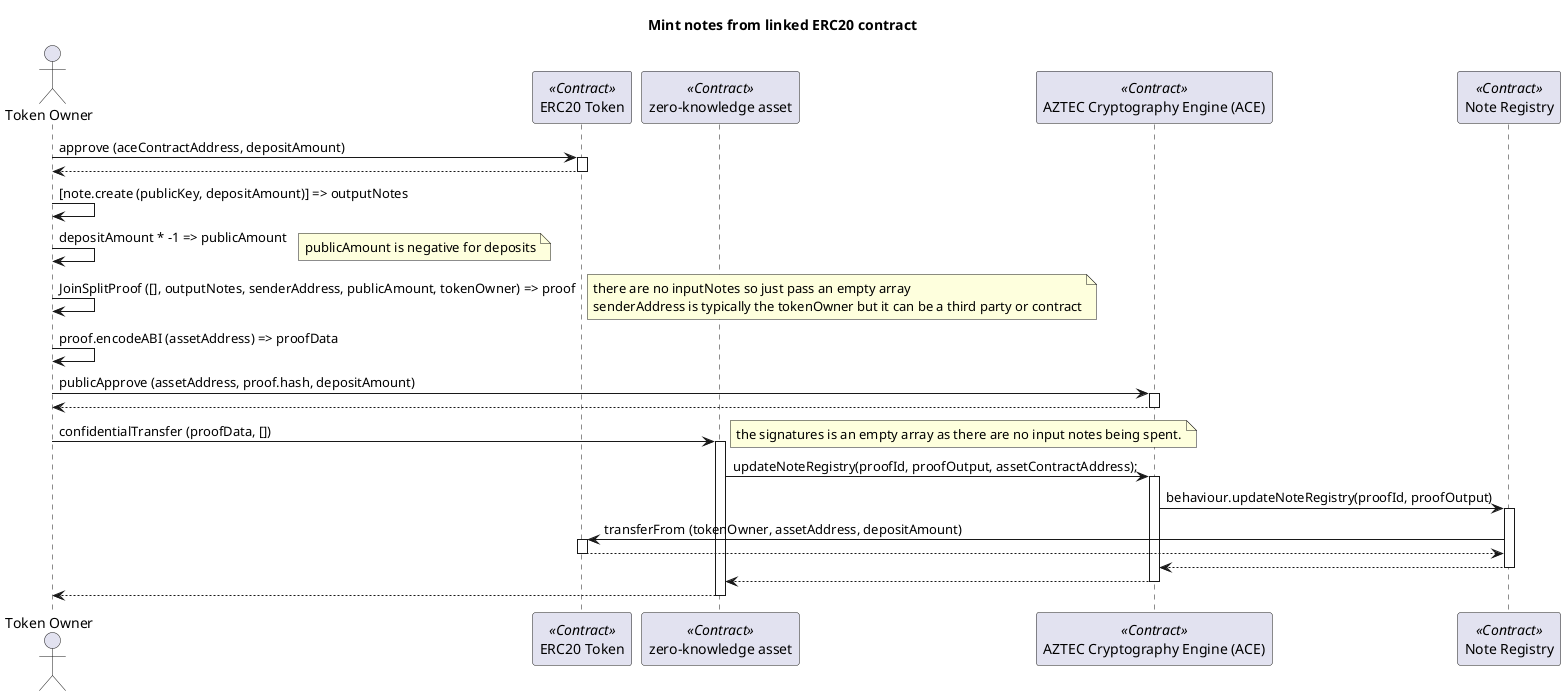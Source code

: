 @startuml

title Mint notes from linked ERC20 contract

actor "Token Owner" as owner
participant token as "ERC20 Token" <<Contract>>
participant asset as "zero-knowledge asset" <<Contract>>
participant ace as "AZTEC Cryptography Engine (ACE)" <<Contract>>
participant registry as "Note Registry" <<Contract>>

owner -> token : approve (aceContractAddress, depositAmount)
activate token
return
owner -> owner : [note.create (publicKey, depositAmount)] => outputNotes
owner -> owner : depositAmount * -1 => publicAmount
note right: publicAmount is negative for deposits
owner -> owner : JoinSplitProof ([], outputNotes, senderAddress, publicAmount, tokenOwner) => proof
note right: there are no inputNotes so just pass an empty array\nsenderAddress is typically the tokenOwner but it can be a third party or contract
owner -> owner : proof.encodeABI (assetAddress) => proofData
owner -> ace : publicApprove (assetAddress, proof.hash, depositAmount)
activate ace
return

owner -> asset : confidentialTransfer (proofData, [])
note right: the signatures is an empty array as there are no input notes being spent.
activate asset
asset -> ace : updateNoteRegistry(proofId, proofOutput, assetContractAddress);
activate ace
ace -> registry : behaviour.updateNoteRegistry(proofId, proofOutput)
activate registry
registry -> token : transferFrom (tokenOwner, assetAddress, depositAmount)
activate token
return
return
return
return

@enduml
